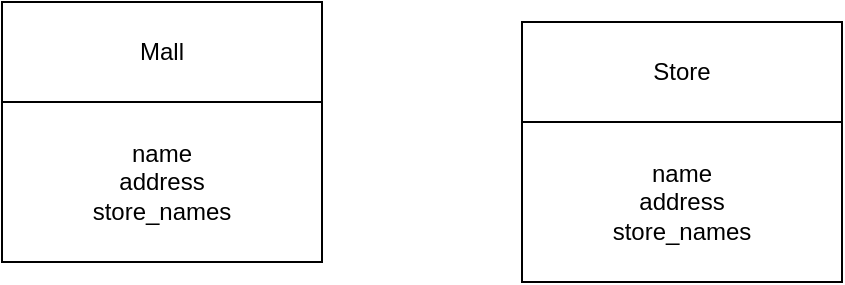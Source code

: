 <mxfile version="17.4.6" type="github">
  <diagram id="C5RBs43oDa-KdzZeNtuy" name="Page-1">
    <mxGraphModel dx="1473" dy="839" grid="1" gridSize="10" guides="1" tooltips="1" connect="1" arrows="1" fold="1" page="1" pageScale="1" pageWidth="827" pageHeight="1169" math="0" shadow="0">
      <root>
        <mxCell id="WIyWlLk6GJQsqaUBKTNV-0" />
        <mxCell id="WIyWlLk6GJQsqaUBKTNV-1" parent="WIyWlLk6GJQsqaUBKTNV-0" />
        <mxCell id="MvLagl1IUUpazEDJWBbV-0" value="Mall" style="rounded=0;whiteSpace=wrap;html=1;hachureGap=4;" vertex="1" parent="WIyWlLk6GJQsqaUBKTNV-1">
          <mxGeometry x="110" y="70" width="160" height="50" as="geometry" />
        </mxCell>
        <mxCell id="MvLagl1IUUpazEDJWBbV-1" value="name&lt;br&gt;address&lt;br&gt;store_names" style="rounded=0;whiteSpace=wrap;html=1;hachureGap=4;" vertex="1" parent="WIyWlLk6GJQsqaUBKTNV-1">
          <mxGeometry x="110" y="120" width="160" height="80" as="geometry" />
        </mxCell>
        <mxCell id="MvLagl1IUUpazEDJWBbV-3" value="Store" style="rounded=0;whiteSpace=wrap;html=1;hachureGap=4;" vertex="1" parent="WIyWlLk6GJQsqaUBKTNV-1">
          <mxGeometry x="370" y="80" width="160" height="50" as="geometry" />
        </mxCell>
        <mxCell id="MvLagl1IUUpazEDJWBbV-4" value="name&lt;br&gt;address&lt;br&gt;store_names" style="rounded=0;whiteSpace=wrap;html=1;hachureGap=4;" vertex="1" parent="WIyWlLk6GJQsqaUBKTNV-1">
          <mxGeometry x="370" y="130" width="160" height="80" as="geometry" />
        </mxCell>
      </root>
    </mxGraphModel>
  </diagram>
</mxfile>
